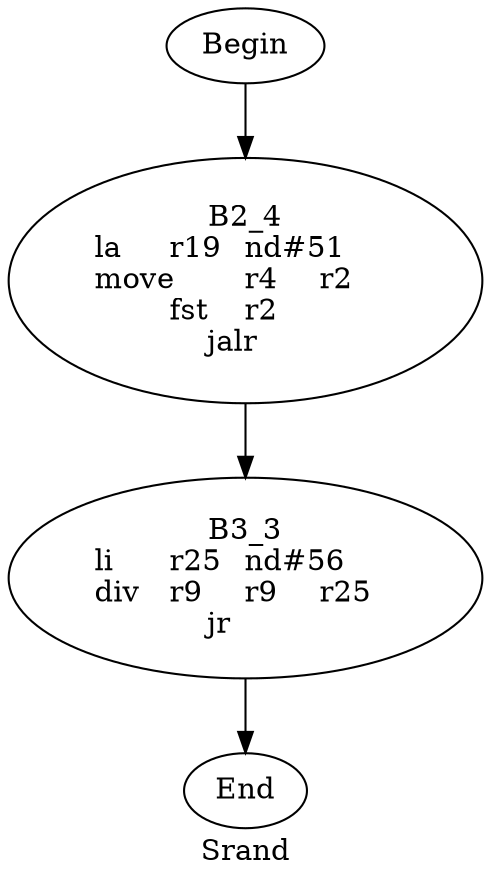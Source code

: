 digraph G{
	label = "Srand"	style = "dashed";
	color = purple;
	Node0 [label = "Begin"];
	Node0 -> {Node2 }
	Node1 [label = "End"];
	Node1 -> {}
	Node2 [label = "B2_4\nla	r19	nd#51	\nmove	r4	r2	\nfst	r2	\njalr	\n"];
	Node2 -> {Node3 }
	Node3 [label = "B3_3\nli	r25	nd#56	\ndiv	r9	r9	r25	\njr	\n"];
	Node3 -> {Node1 }
}
